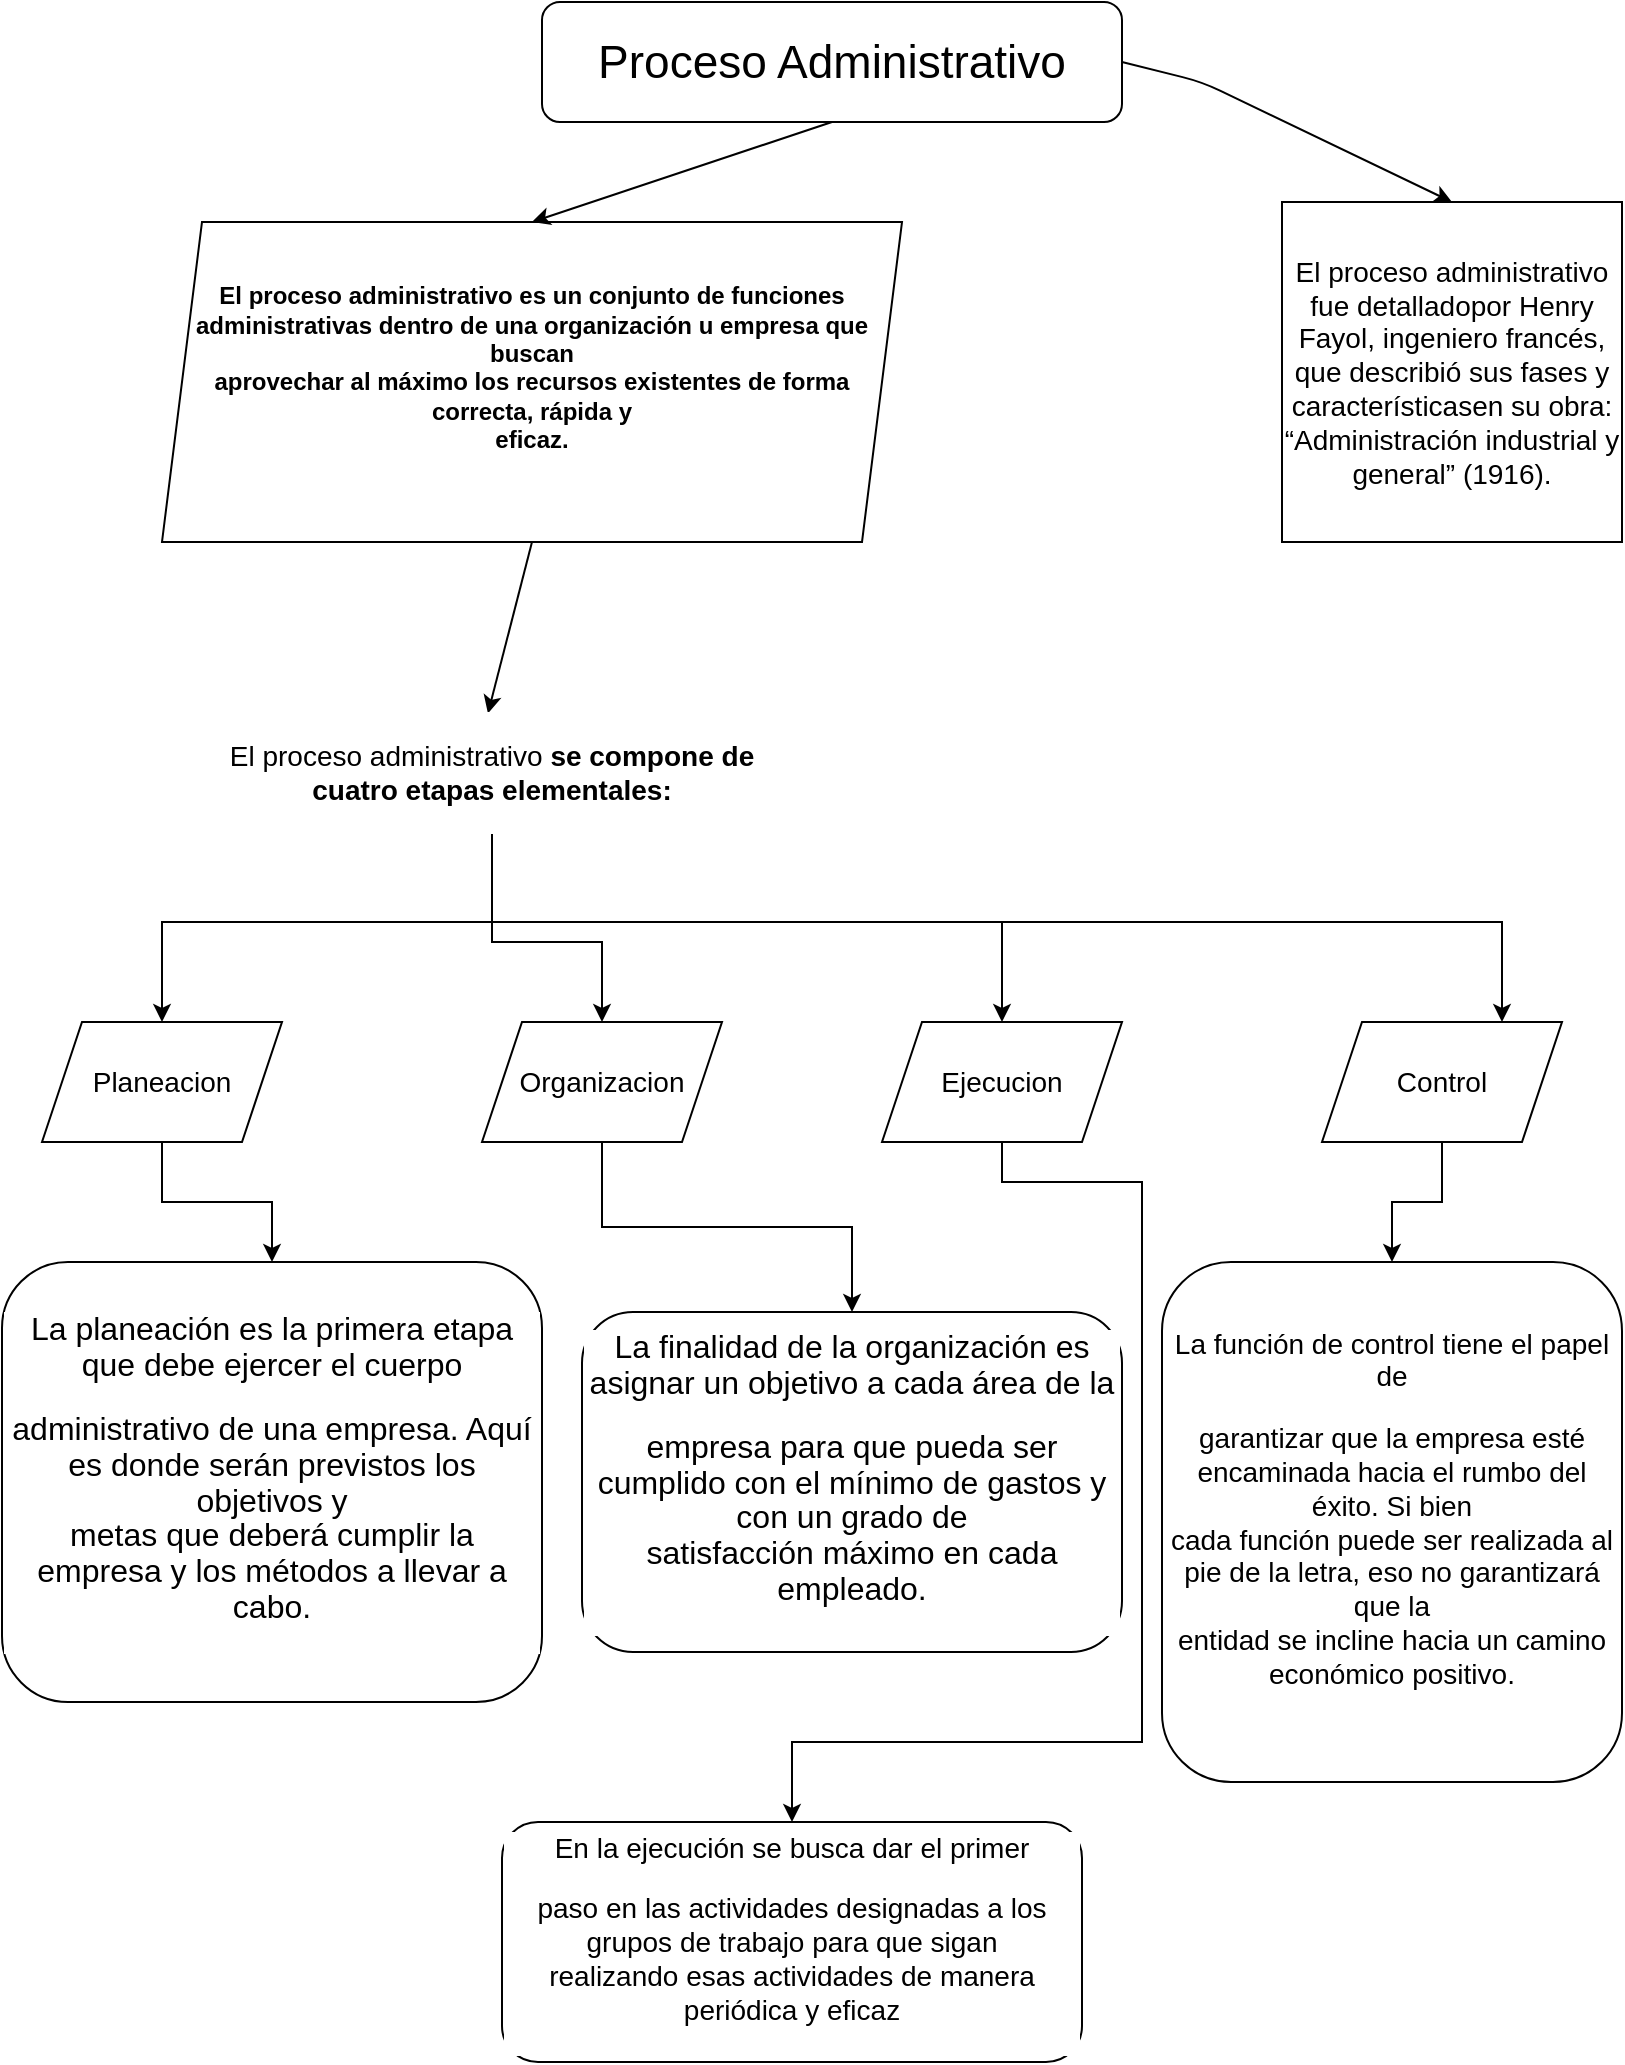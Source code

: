 <mxfile version="13.7.7" type="github">
  <diagram id="C5RBs43oDa-KdzZeNtuy" name="Page-1">
    <mxGraphModel dx="1021" dy="531" grid="1" gridSize="10" guides="1" tooltips="1" connect="1" arrows="1" fold="1" page="1" pageScale="1" pageWidth="827" pageHeight="1169" math="0" shadow="0">
      <root>
        <mxCell id="WIyWlLk6GJQsqaUBKTNV-0" />
        <mxCell id="WIyWlLk6GJQsqaUBKTNV-1" parent="WIyWlLk6GJQsqaUBKTNV-0" />
        <mxCell id="C87iaD2Z_McxgShhaYM4-0" value="&#xa;&lt;p&gt;&lt;b&gt;&lt;span&gt;El proceso administrativo es un conjunto de funciones &#xa;administrativas dentro de una organización u empresa que buscan &#xa;aprovechar al máximo los recursos existentes de forma correcta, rápida y&#xa; eficaz.&lt;/span&gt;&lt;/b&gt;&lt;/p&gt;&#xa;&#xa;" style="shape=parallelogram;perimeter=parallelogramPerimeter;whiteSpace=wrap;html=1;fixedSize=1;" vertex="1" parent="WIyWlLk6GJQsqaUBKTNV-1">
          <mxGeometry x="80" y="150" width="370" height="160" as="geometry" />
        </mxCell>
        <mxCell id="C87iaD2Z_McxgShhaYM4-2" value="Proceso Administrativo" style="rounded=1;whiteSpace=wrap;html=1;fontSize=23;" vertex="1" parent="WIyWlLk6GJQsqaUBKTNV-1">
          <mxGeometry x="270" y="40" width="290" height="60" as="geometry" />
        </mxCell>
        <mxCell id="C87iaD2Z_McxgShhaYM4-3" value="" style="endArrow=classic;html=1;exitX=0.5;exitY=1;exitDx=0;exitDy=0;entryX=0.5;entryY=0;entryDx=0;entryDy=0;" edge="1" parent="WIyWlLk6GJQsqaUBKTNV-1" source="C87iaD2Z_McxgShhaYM4-2" target="C87iaD2Z_McxgShhaYM4-0">
          <mxGeometry width="50" height="50" relative="1" as="geometry">
            <mxPoint x="240" y="150" as="sourcePoint" />
            <mxPoint x="414" y="160" as="targetPoint" />
          </mxGeometry>
        </mxCell>
        <mxCell id="C87iaD2Z_McxgShhaYM4-5" value="&lt;p style=&quot;font-size: 14px;&quot;&gt;&lt;span style=&quot;font-size: 14px;&quot;&gt;&lt;span style=&quot;font-size: 14px;&quot;&gt;El proceso administrativo fue detalladopor Henry Fayol, ingeniero francés, que describió sus fases y característicasen su obra: “Administración industrial y general” (1916).&lt;/span&gt;&lt;/span&gt;&lt;/p&gt;" style="whiteSpace=wrap;html=1;aspect=fixed;labelBackgroundColor=#ffffff;fontSize=14;fontColor=#000000;" vertex="1" parent="WIyWlLk6GJQsqaUBKTNV-1">
          <mxGeometry x="640" y="140" width="170" height="170" as="geometry" />
        </mxCell>
        <mxCell id="C87iaD2Z_McxgShhaYM4-6" value="" style="endArrow=classic;html=1;fontSize=14;fontColor=#000000;entryX=0.5;entryY=0;entryDx=0;entryDy=0;exitX=1;exitY=0.5;exitDx=0;exitDy=0;" edge="1" parent="WIyWlLk6GJQsqaUBKTNV-1" source="C87iaD2Z_McxgShhaYM4-2" target="C87iaD2Z_McxgShhaYM4-5">
          <mxGeometry width="50" height="50" relative="1" as="geometry">
            <mxPoint x="400" y="140" as="sourcePoint" />
            <mxPoint x="440" y="90" as="targetPoint" />
            <Array as="points">
              <mxPoint x="600" y="80" />
            </Array>
          </mxGeometry>
        </mxCell>
        <mxCell id="C87iaD2Z_McxgShhaYM4-7" value="" style="endArrow=classic;html=1;fontSize=14;fontColor=#000000;exitX=0.5;exitY=1;exitDx=0;exitDy=0;entryX=0.493;entryY=-0.086;entryDx=0;entryDy=0;entryPerimeter=0;" edge="1" parent="WIyWlLk6GJQsqaUBKTNV-1" source="C87iaD2Z_McxgShhaYM4-0" target="C87iaD2Z_McxgShhaYM4-8">
          <mxGeometry width="50" height="50" relative="1" as="geometry">
            <mxPoint x="390" y="320" as="sourcePoint" />
            <mxPoint x="260" y="410" as="targetPoint" />
          </mxGeometry>
        </mxCell>
        <mxCell id="C87iaD2Z_McxgShhaYM4-16" style="edgeStyle=orthogonalEdgeStyle;rounded=0;orthogonalLoop=1;jettySize=auto;html=1;exitX=0.5;exitY=1;exitDx=0;exitDy=0;entryX=0.5;entryY=0;entryDx=0;entryDy=0;fontSize=14;fontColor=#000000;" edge="1" parent="WIyWlLk6GJQsqaUBKTNV-1" source="C87iaD2Z_McxgShhaYM4-8" target="C87iaD2Z_McxgShhaYM4-9">
          <mxGeometry relative="1" as="geometry" />
        </mxCell>
        <mxCell id="C87iaD2Z_McxgShhaYM4-17" style="edgeStyle=orthogonalEdgeStyle;rounded=0;orthogonalLoop=1;jettySize=auto;html=1;exitX=0.5;exitY=1;exitDx=0;exitDy=0;entryX=0.5;entryY=0;entryDx=0;entryDy=0;fontSize=14;fontColor=#000000;" edge="1" parent="WIyWlLk6GJQsqaUBKTNV-1" source="C87iaD2Z_McxgShhaYM4-8" target="C87iaD2Z_McxgShhaYM4-10">
          <mxGeometry relative="1" as="geometry">
            <Array as="points">
              <mxPoint x="245" y="510" />
              <mxPoint x="300" y="510" />
            </Array>
          </mxGeometry>
        </mxCell>
        <mxCell id="C87iaD2Z_McxgShhaYM4-18" style="edgeStyle=orthogonalEdgeStyle;rounded=0;orthogonalLoop=1;jettySize=auto;html=1;exitX=0.5;exitY=1;exitDx=0;exitDy=0;entryX=0.5;entryY=0;entryDx=0;entryDy=0;fontSize=14;fontColor=#000000;" edge="1" parent="WIyWlLk6GJQsqaUBKTNV-1" source="C87iaD2Z_McxgShhaYM4-8" target="C87iaD2Z_McxgShhaYM4-12">
          <mxGeometry relative="1" as="geometry" />
        </mxCell>
        <mxCell id="C87iaD2Z_McxgShhaYM4-19" style="edgeStyle=orthogonalEdgeStyle;rounded=0;orthogonalLoop=1;jettySize=auto;html=1;exitX=0.5;exitY=1;exitDx=0;exitDy=0;entryX=0.75;entryY=0;entryDx=0;entryDy=0;fontSize=14;fontColor=#000000;" edge="1" parent="WIyWlLk6GJQsqaUBKTNV-1" source="C87iaD2Z_McxgShhaYM4-8" target="C87iaD2Z_McxgShhaYM4-13">
          <mxGeometry relative="1" as="geometry" />
        </mxCell>
        <mxCell id="C87iaD2Z_McxgShhaYM4-8" value="&lt;p&gt;&lt;span&gt;El proceso administrativo&amp;nbsp;&lt;strong&gt;&lt;span&gt;se compone de cuatro etapas elementales&lt;/span&gt;&lt;/strong&gt;&lt;b&gt;:&lt;/b&gt;&lt;/span&gt;&lt;/p&gt;" style="text;html=1;strokeColor=none;fillColor=none;align=center;verticalAlign=middle;whiteSpace=wrap;rounded=0;labelBackgroundColor=#ffffff;fontSize=14;fontColor=#000000;" vertex="1" parent="WIyWlLk6GJQsqaUBKTNV-1">
          <mxGeometry x="100" y="400" width="290" height="50" as="geometry" />
        </mxCell>
        <mxCell id="C87iaD2Z_McxgShhaYM4-21" style="edgeStyle=orthogonalEdgeStyle;rounded=0;orthogonalLoop=1;jettySize=auto;html=1;exitX=0.5;exitY=1;exitDx=0;exitDy=0;entryX=0.5;entryY=0;entryDx=0;entryDy=0;fontSize=14;fontColor=#000000;" edge="1" parent="WIyWlLk6GJQsqaUBKTNV-1" source="C87iaD2Z_McxgShhaYM4-9" target="C87iaD2Z_McxgShhaYM4-20">
          <mxGeometry relative="1" as="geometry" />
        </mxCell>
        <mxCell id="C87iaD2Z_McxgShhaYM4-9" value="Planeacion" style="shape=parallelogram;perimeter=parallelogramPerimeter;whiteSpace=wrap;html=1;fixedSize=1;labelBackgroundColor=#ffffff;fontSize=14;fontColor=#000000;" vertex="1" parent="WIyWlLk6GJQsqaUBKTNV-1">
          <mxGeometry x="20" y="550" width="120" height="60" as="geometry" />
        </mxCell>
        <mxCell id="C87iaD2Z_McxgShhaYM4-24" style="edgeStyle=orthogonalEdgeStyle;rounded=0;orthogonalLoop=1;jettySize=auto;html=1;exitX=0.5;exitY=1;exitDx=0;exitDy=0;entryX=0.5;entryY=0;entryDx=0;entryDy=0;fontSize=14;fontColor=#000000;" edge="1" parent="WIyWlLk6GJQsqaUBKTNV-1" source="C87iaD2Z_McxgShhaYM4-10" target="C87iaD2Z_McxgShhaYM4-22">
          <mxGeometry relative="1" as="geometry" />
        </mxCell>
        <mxCell id="C87iaD2Z_McxgShhaYM4-10" value="Organizacion" style="shape=parallelogram;perimeter=parallelogramPerimeter;whiteSpace=wrap;html=1;fixedSize=1;labelBackgroundColor=#ffffff;fontSize=14;fontColor=#000000;" vertex="1" parent="WIyWlLk6GJQsqaUBKTNV-1">
          <mxGeometry x="240" y="550" width="120" height="60" as="geometry" />
        </mxCell>
        <mxCell id="C87iaD2Z_McxgShhaYM4-25" style="edgeStyle=orthogonalEdgeStyle;rounded=0;orthogonalLoop=1;jettySize=auto;html=1;exitX=0.5;exitY=1;exitDx=0;exitDy=0;entryX=0.5;entryY=0;entryDx=0;entryDy=0;fontSize=14;fontColor=#000000;" edge="1" parent="WIyWlLk6GJQsqaUBKTNV-1" source="C87iaD2Z_McxgShhaYM4-12" target="C87iaD2Z_McxgShhaYM4-23">
          <mxGeometry relative="1" as="geometry">
            <Array as="points">
              <mxPoint x="500" y="630" />
              <mxPoint x="570" y="630" />
              <mxPoint x="570" y="910" />
              <mxPoint x="395" y="910" />
            </Array>
          </mxGeometry>
        </mxCell>
        <mxCell id="C87iaD2Z_McxgShhaYM4-12" value="Ejecucion" style="shape=parallelogram;perimeter=parallelogramPerimeter;whiteSpace=wrap;html=1;fixedSize=1;labelBackgroundColor=#ffffff;fontSize=14;fontColor=#000000;" vertex="1" parent="WIyWlLk6GJQsqaUBKTNV-1">
          <mxGeometry x="440" y="550" width="120" height="60" as="geometry" />
        </mxCell>
        <mxCell id="C87iaD2Z_McxgShhaYM4-27" style="edgeStyle=orthogonalEdgeStyle;rounded=0;orthogonalLoop=1;jettySize=auto;html=1;exitX=0.5;exitY=1;exitDx=0;exitDy=0;entryX=0.5;entryY=0;entryDx=0;entryDy=0;fontSize=14;fontColor=#000000;" edge="1" parent="WIyWlLk6GJQsqaUBKTNV-1" source="C87iaD2Z_McxgShhaYM4-13" target="C87iaD2Z_McxgShhaYM4-26">
          <mxGeometry relative="1" as="geometry" />
        </mxCell>
        <mxCell id="C87iaD2Z_McxgShhaYM4-13" value="Control" style="shape=parallelogram;perimeter=parallelogramPerimeter;whiteSpace=wrap;html=1;fixedSize=1;labelBackgroundColor=#ffffff;fontSize=14;fontColor=#000000;" vertex="1" parent="WIyWlLk6GJQsqaUBKTNV-1">
          <mxGeometry x="660" y="550" width="120" height="60" as="geometry" />
        </mxCell>
        <mxCell id="C87iaD2Z_McxgShhaYM4-20" value="&lt;span class=&quot;nje5zd&quot;&gt;&lt;span style=&quot;font-size: 12.0pt ; line-height: 107%&quot;&gt;La planeación es la primera etapa que debe ejercer el cuerpo&lt;/span&gt;&lt;/span&gt;&lt;br&gt;&lt;span class=&quot;nje5zd&quot;&gt;&lt;span style=&quot;font-size: 12.0pt ; line-height: 107%&quot;&gt;&lt;/span&gt;&lt;/span&gt;&lt;p class=&quot;MsoNormal&quot;&gt;&lt;span class=&quot;nje5zd&quot;&gt;&lt;span style=&quot;font-size: 12.0pt ; line-height: 107%&quot;&gt;administrativo de una empresa. Aquí es donde serán previstos los objetivos y&lt;br&gt;metas que deberá cumplir la empresa y los métodos a llevar a cabo.&lt;/span&gt;&lt;/span&gt;&lt;/p&gt;" style="rounded=1;whiteSpace=wrap;html=1;labelBackgroundColor=#ffffff;fontSize=14;fontColor=#000000;" vertex="1" parent="WIyWlLk6GJQsqaUBKTNV-1">
          <mxGeometry y="670" width="270" height="220" as="geometry" />
        </mxCell>
        <mxCell id="C87iaD2Z_McxgShhaYM4-22" value="&lt;span class=&quot;nje5zd&quot;&gt;&lt;span style=&quot;font-size: 12.0pt ; line-height: 107%&quot;&gt;La finalidad de la organización es asignar un objetivo a cada área de la&lt;/span&gt;&lt;/span&gt;&lt;br&gt;&lt;span class=&quot;nje5zd&quot;&gt;&lt;span style=&quot;font-size: 12.0pt ; line-height: 107%&quot;&gt;&lt;/span&gt;&lt;/span&gt;&lt;p class=&quot;MsoNormal&quot;&gt;&lt;span class=&quot;nje5zd&quot;&gt;&lt;span style=&quot;font-size: 12.0pt ; line-height: 107%&quot;&gt;empresa para que pueda ser cumplido con el mínimo de gastos y con un grado de&lt;br&gt;satisfacción máximo en cada empleado.&lt;/span&gt;&lt;/span&gt;&lt;br&gt;&lt;/p&gt;" style="rounded=1;whiteSpace=wrap;html=1;labelBackgroundColor=#ffffff;fontSize=14;fontColor=#000000;" vertex="1" parent="WIyWlLk6GJQsqaUBKTNV-1">
          <mxGeometry x="290" y="695" width="270" height="170" as="geometry" />
        </mxCell>
        <mxCell id="C87iaD2Z_McxgShhaYM4-23" value="&lt;span class=&quot;nje5zd&quot;&gt;En la ejecución se busca dar el primer&lt;/span&gt;&lt;br&gt;&lt;span class=&quot;nje5zd&quot;&gt;&lt;/span&gt;&lt;p class=&quot;MsoNormal&quot;&gt;&lt;span class=&quot;nje5zd&quot;&gt;paso en las actividades designadas a los grupos de trabajo para que sigan&lt;br&gt;realizando esas actividades de manera periódica y eficaz&lt;/span&gt;&lt;br&gt;&lt;/p&gt;" style="rounded=1;whiteSpace=wrap;html=1;labelBackgroundColor=#ffffff;fontSize=14;fontColor=#000000;" vertex="1" parent="WIyWlLk6GJQsqaUBKTNV-1">
          <mxGeometry x="250" y="950" width="290" height="120" as="geometry" />
        </mxCell>
        <mxCell id="C87iaD2Z_McxgShhaYM4-26" value="&lt;span class=&quot;nje5zd&quot;&gt;La función de control tiene el papel de&lt;/span&gt;&lt;br&gt;&lt;span class=&quot;nje5zd&quot;&gt;&lt;/span&gt;&lt;p class=&quot;MsoNormal&quot;&gt;&lt;span class=&quot;nje5zd&quot;&gt;garantizar que la empresa esté encaminada hacia el rumbo del éxito. Si bien&lt;br&gt;cada función puede ser realizada al pie de la letra, eso no garantizará que la&lt;br&gt;entidad se incline hacia un camino económico positivo.&lt;/span&gt;&lt;/p&gt;" style="rounded=1;whiteSpace=wrap;html=1;labelBackgroundColor=#ffffff;fontSize=14;fontColor=#000000;" vertex="1" parent="WIyWlLk6GJQsqaUBKTNV-1">
          <mxGeometry x="580" y="670" width="230" height="260" as="geometry" />
        </mxCell>
      </root>
    </mxGraphModel>
  </diagram>
</mxfile>
